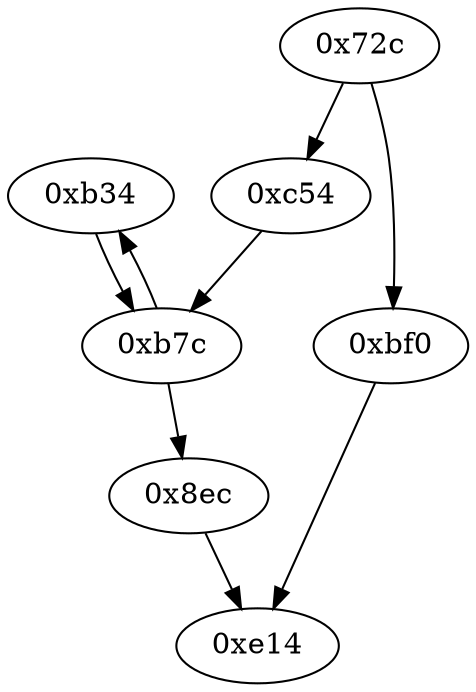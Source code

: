 strict digraph "" {
	graph ["edge"="{}",
		file="/Users/mark/Documents/deobfus-2019-ccs/ALL-CFG/basic-algorithms/factorial/1836_recovered.dot",
		"graph"="{u'file': u'/Users/mark/Documents/deobfus-2019-ccs/ALL-CFG/basic-algorithms/factorial/1836_recovered.dot'}",
		"node"="{u'opcode': u''}"
	];
	"0xb34"	 [opcode="[u'ldr', u'ldr', u'ldr', u'ldr', u'mov', u'sub', u'cmp', u'mul', u'mov', u'mov', u'mvn', u'ldr', u'orr', u'cmn', u'mov', u'teq', \
u'mov', u'b']"];
	"0xb7c"	 [opcode="[u'ldr', u'mov', u'str', u'ldr', u'str', u'ldr', u'str', u'ldr', u'ldr', u'sub', u'mul', u'mov', u'eor', u'and', u'ldr', u'mov', \
u'ldr', u'cmp', u'mov', u'teq', u'ldr', u'ldr', u'mov', u'cmp', u'mov', u'mov', u'cmp', u'mov', u'b']"];
	"0xb34" -> "0xb7c";
	"0xb7c" -> "0xb34";
	"0x8ec"	 [opcode="[u'ldr', u'ldr', u'ldr', u'bl', u'mov', u'b']"];
	"0xb7c" -> "0x8ec";
	"0xe14"	 [opcode="[u'ldr', u'ldr', u'ldr', u'ldr', u'sub', u'ldr', u'sub', u'pop']"];
	"0x8ec" -> "0xe14";
	"0x72c"	 [opcode="[u'push', u'add', u'sub', u'str', u'ldr', u'cmp', u'mvn', u'ldr', u'ldr', u'str', u'ldr', u'ldr', u'ldr', u'ldr', u'ldr', u'ldr', \
u'ldr', u'mov', u'ldr', u'str', u'ldr', u'str', u'ldr', u'str', u'ldr', u'str', u'ldr', u'str', u'ldr', u'str', u'ldr', u'str', \
u'ldr', u'add', u'str', u'ldr', u'add', u'str', u'str', u'str', u'str', u'str', u'b']"];
	"0xbf0"	 [opcode="[u'ldr', u'ldr', u'ldr', u'ldr', u'sub', u'sub', u'add', u'mul', u'mvn', u'ldr', u'orr', u'mov', u'cmn', u'mov', u'ldr', u'cmp', \
u'mov', u'mov', u'mov', u'cmn', u'mov', u'mov', u'teq', u'mov', u'b']"];
	"0x72c" -> "0xbf0";
	"0xc54"	 [opcode="[u'ldr', u'ldr', u'ldr', u'ldr', u'ldr', u'mov', u'sub', u'cmp', u'sub', u'mov', u'add', u'mul', u'mov', u'mvn', u'ldr', u'orr', \
u'cmn', u'mov', u'teq', u'ldr']"];
	"0x72c" -> "0xc54";
	"0xbf0" -> "0xe14";
	"0xc54" -> "0xb7c";
}
